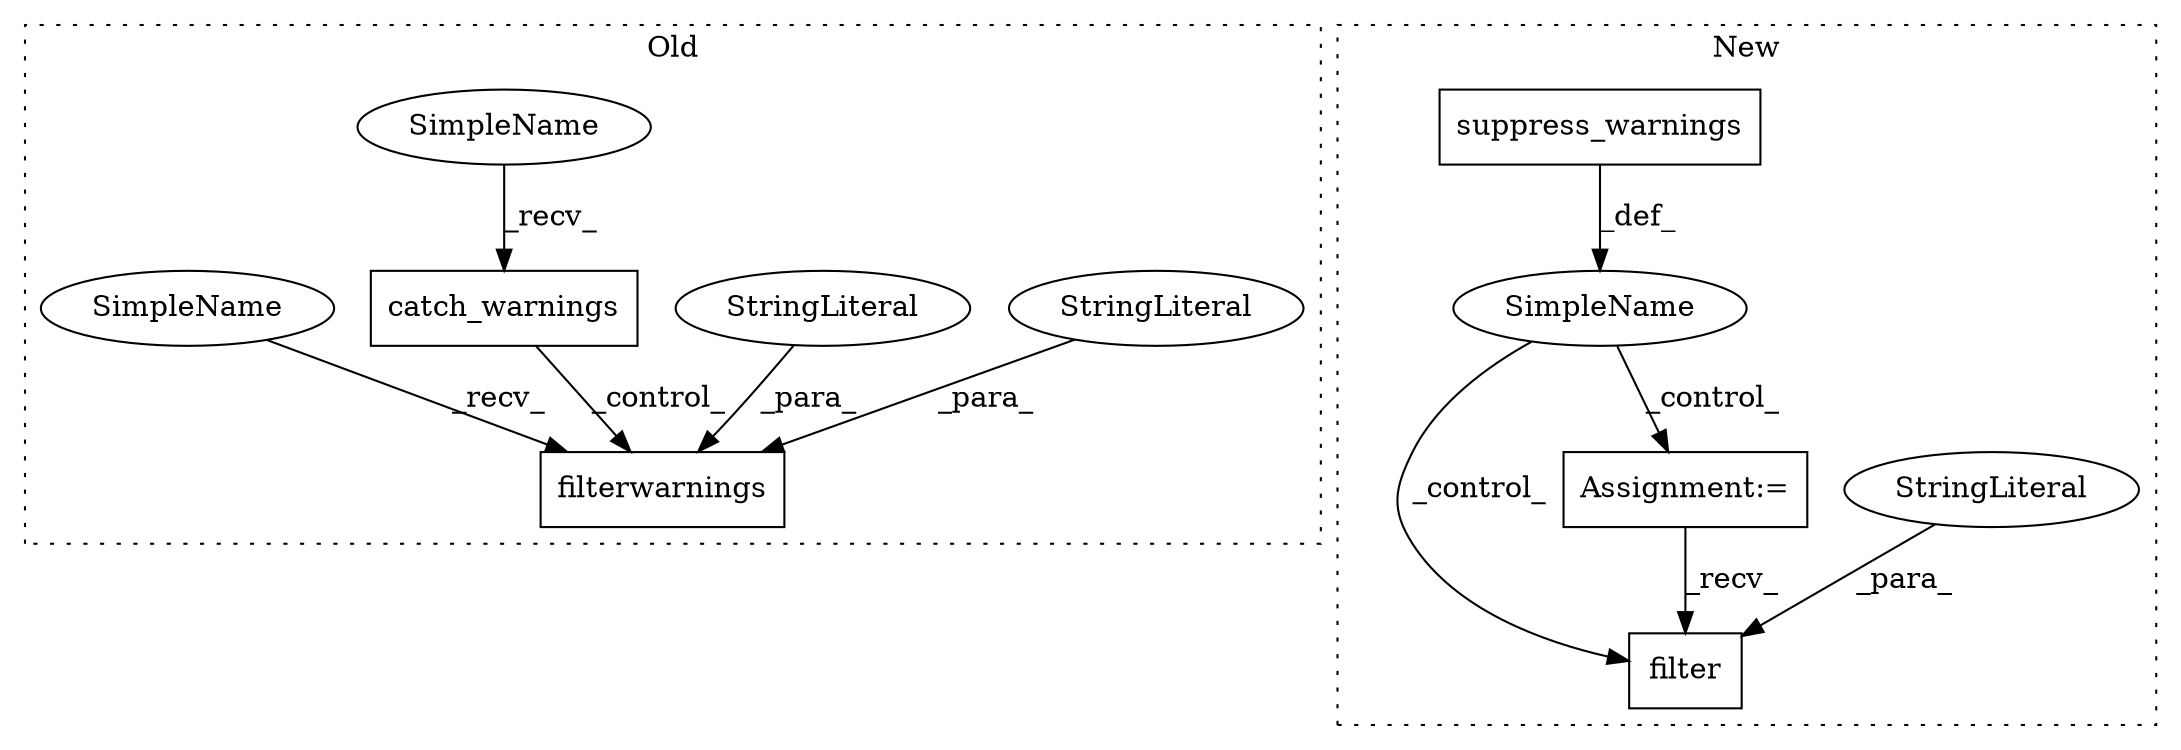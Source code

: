 digraph G {
subgraph cluster0 {
1 [label="filterwarnings" a="32" s="10935,10998" l="15,1" shape="box"];
3 [label="StringLiteral" a="45" s="10950" l="8" shape="ellipse"];
7 [label="catch_warnings" a="32" s="10900" l="16" shape="box"];
9 [label="StringLiteral" a="45" s="10959" l="39" shape="ellipse"];
10 [label="SimpleName" a="42" s="10891" l="8" shape="ellipse"];
11 [label="SimpleName" a="42" s="10926" l="8" shape="ellipse"];
label = "Old";
style="dotted";
}
subgraph cluster1 {
2 [label="filter" a="32" s="10931,10976" l="7,1" shape="box"];
4 [label="StringLiteral" a="45" s="10938" l="38" shape="ellipse"];
5 [label="SimpleName" a="42" s="" l="" shape="ellipse"];
6 [label="Assignment:=" a="7" s="10916" l="3" shape="box"];
8 [label="suppress_warnings" a="32" s="10883" l="19" shape="box"];
label = "New";
style="dotted";
}
3 -> 1 [label="_para_"];
4 -> 2 [label="_para_"];
5 -> 6 [label="_control_"];
5 -> 2 [label="_control_"];
6 -> 2 [label="_recv_"];
7 -> 1 [label="_control_"];
8 -> 5 [label="_def_"];
9 -> 1 [label="_para_"];
10 -> 7 [label="_recv_"];
11 -> 1 [label="_recv_"];
}